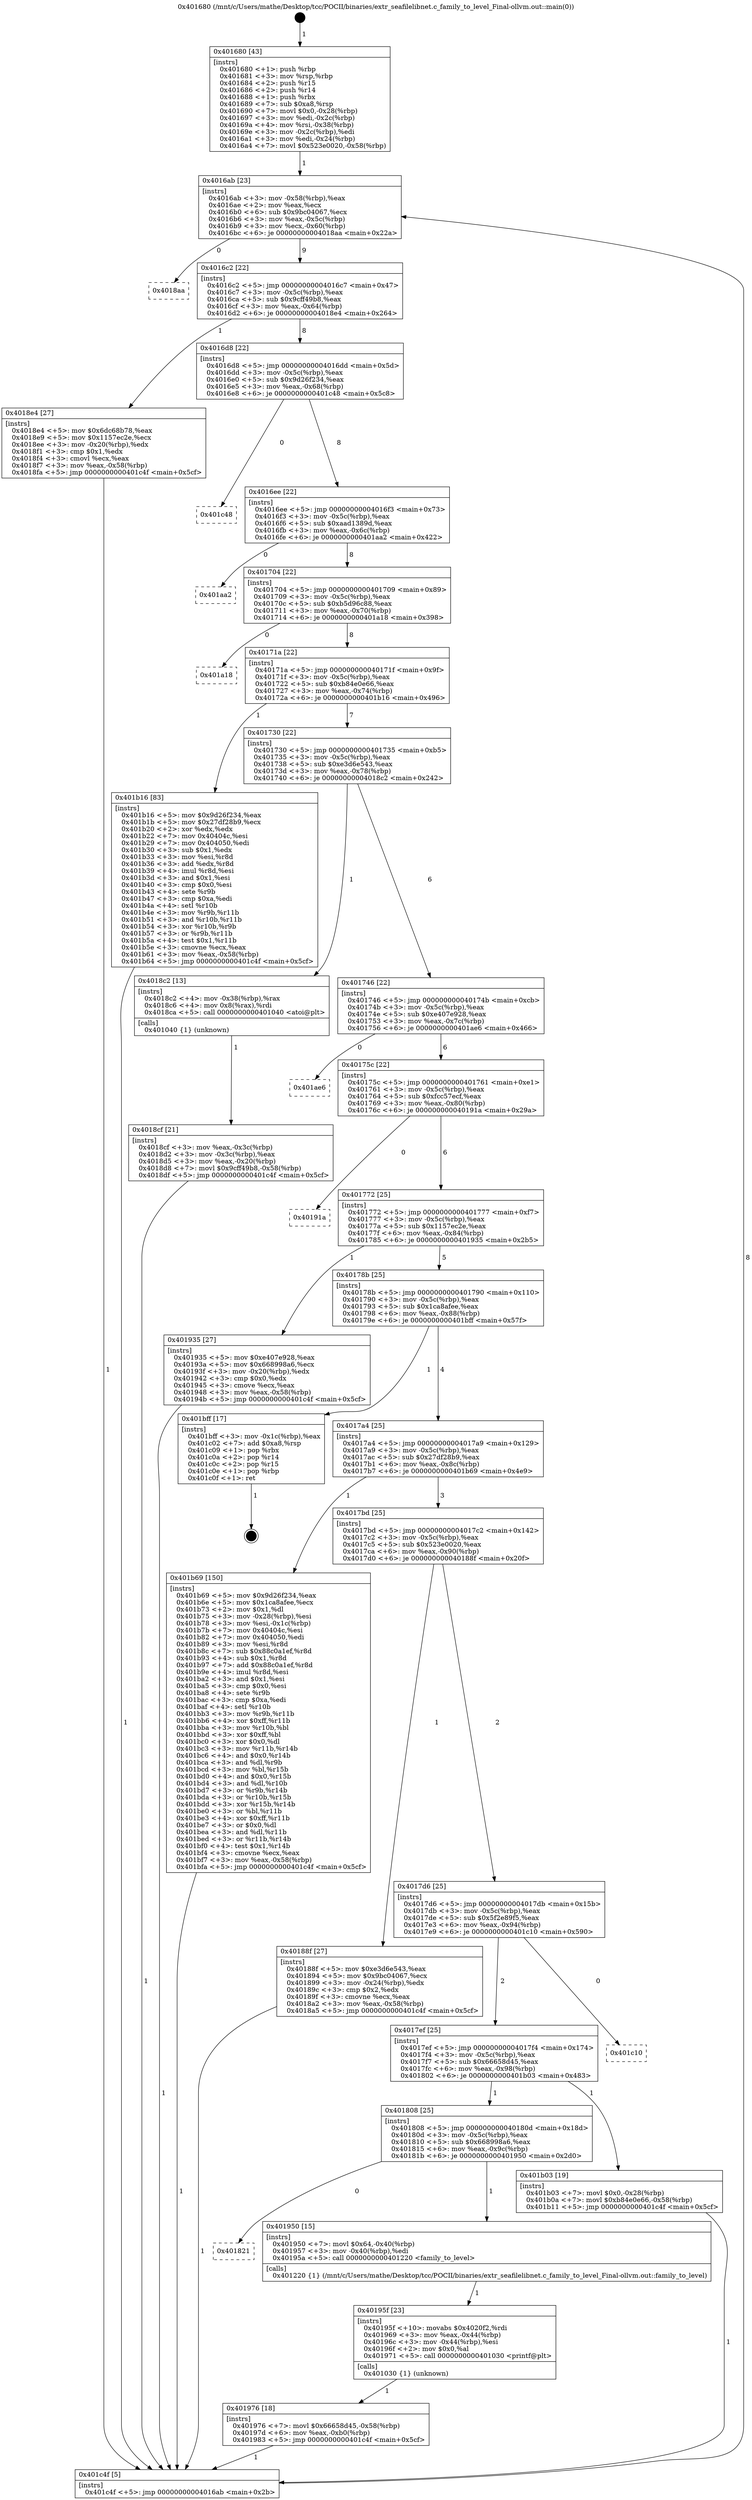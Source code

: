 digraph "0x401680" {
  label = "0x401680 (/mnt/c/Users/mathe/Desktop/tcc/POCII/binaries/extr_seafilelibnet.c_family_to_level_Final-ollvm.out::main(0))"
  labelloc = "t"
  node[shape=record]

  Entry [label="",width=0.3,height=0.3,shape=circle,fillcolor=black,style=filled]
  "0x4016ab" [label="{
     0x4016ab [23]\l
     | [instrs]\l
     &nbsp;&nbsp;0x4016ab \<+3\>: mov -0x58(%rbp),%eax\l
     &nbsp;&nbsp;0x4016ae \<+2\>: mov %eax,%ecx\l
     &nbsp;&nbsp;0x4016b0 \<+6\>: sub $0x9bc04067,%ecx\l
     &nbsp;&nbsp;0x4016b6 \<+3\>: mov %eax,-0x5c(%rbp)\l
     &nbsp;&nbsp;0x4016b9 \<+3\>: mov %ecx,-0x60(%rbp)\l
     &nbsp;&nbsp;0x4016bc \<+6\>: je 00000000004018aa \<main+0x22a\>\l
  }"]
  "0x4018aa" [label="{
     0x4018aa\l
  }", style=dashed]
  "0x4016c2" [label="{
     0x4016c2 [22]\l
     | [instrs]\l
     &nbsp;&nbsp;0x4016c2 \<+5\>: jmp 00000000004016c7 \<main+0x47\>\l
     &nbsp;&nbsp;0x4016c7 \<+3\>: mov -0x5c(%rbp),%eax\l
     &nbsp;&nbsp;0x4016ca \<+5\>: sub $0x9cff49b8,%eax\l
     &nbsp;&nbsp;0x4016cf \<+3\>: mov %eax,-0x64(%rbp)\l
     &nbsp;&nbsp;0x4016d2 \<+6\>: je 00000000004018e4 \<main+0x264\>\l
  }"]
  Exit [label="",width=0.3,height=0.3,shape=circle,fillcolor=black,style=filled,peripheries=2]
  "0x4018e4" [label="{
     0x4018e4 [27]\l
     | [instrs]\l
     &nbsp;&nbsp;0x4018e4 \<+5\>: mov $0x6dc68b78,%eax\l
     &nbsp;&nbsp;0x4018e9 \<+5\>: mov $0x1157ec2e,%ecx\l
     &nbsp;&nbsp;0x4018ee \<+3\>: mov -0x20(%rbp),%edx\l
     &nbsp;&nbsp;0x4018f1 \<+3\>: cmp $0x1,%edx\l
     &nbsp;&nbsp;0x4018f4 \<+3\>: cmovl %ecx,%eax\l
     &nbsp;&nbsp;0x4018f7 \<+3\>: mov %eax,-0x58(%rbp)\l
     &nbsp;&nbsp;0x4018fa \<+5\>: jmp 0000000000401c4f \<main+0x5cf\>\l
  }"]
  "0x4016d8" [label="{
     0x4016d8 [22]\l
     | [instrs]\l
     &nbsp;&nbsp;0x4016d8 \<+5\>: jmp 00000000004016dd \<main+0x5d\>\l
     &nbsp;&nbsp;0x4016dd \<+3\>: mov -0x5c(%rbp),%eax\l
     &nbsp;&nbsp;0x4016e0 \<+5\>: sub $0x9d26f234,%eax\l
     &nbsp;&nbsp;0x4016e5 \<+3\>: mov %eax,-0x68(%rbp)\l
     &nbsp;&nbsp;0x4016e8 \<+6\>: je 0000000000401c48 \<main+0x5c8\>\l
  }"]
  "0x401976" [label="{
     0x401976 [18]\l
     | [instrs]\l
     &nbsp;&nbsp;0x401976 \<+7\>: movl $0x66658d45,-0x58(%rbp)\l
     &nbsp;&nbsp;0x40197d \<+6\>: mov %eax,-0xb0(%rbp)\l
     &nbsp;&nbsp;0x401983 \<+5\>: jmp 0000000000401c4f \<main+0x5cf\>\l
  }"]
  "0x401c48" [label="{
     0x401c48\l
  }", style=dashed]
  "0x4016ee" [label="{
     0x4016ee [22]\l
     | [instrs]\l
     &nbsp;&nbsp;0x4016ee \<+5\>: jmp 00000000004016f3 \<main+0x73\>\l
     &nbsp;&nbsp;0x4016f3 \<+3\>: mov -0x5c(%rbp),%eax\l
     &nbsp;&nbsp;0x4016f6 \<+5\>: sub $0xaad1389d,%eax\l
     &nbsp;&nbsp;0x4016fb \<+3\>: mov %eax,-0x6c(%rbp)\l
     &nbsp;&nbsp;0x4016fe \<+6\>: je 0000000000401aa2 \<main+0x422\>\l
  }"]
  "0x40195f" [label="{
     0x40195f [23]\l
     | [instrs]\l
     &nbsp;&nbsp;0x40195f \<+10\>: movabs $0x4020f2,%rdi\l
     &nbsp;&nbsp;0x401969 \<+3\>: mov %eax,-0x44(%rbp)\l
     &nbsp;&nbsp;0x40196c \<+3\>: mov -0x44(%rbp),%esi\l
     &nbsp;&nbsp;0x40196f \<+2\>: mov $0x0,%al\l
     &nbsp;&nbsp;0x401971 \<+5\>: call 0000000000401030 \<printf@plt\>\l
     | [calls]\l
     &nbsp;&nbsp;0x401030 \{1\} (unknown)\l
  }"]
  "0x401aa2" [label="{
     0x401aa2\l
  }", style=dashed]
  "0x401704" [label="{
     0x401704 [22]\l
     | [instrs]\l
     &nbsp;&nbsp;0x401704 \<+5\>: jmp 0000000000401709 \<main+0x89\>\l
     &nbsp;&nbsp;0x401709 \<+3\>: mov -0x5c(%rbp),%eax\l
     &nbsp;&nbsp;0x40170c \<+5\>: sub $0xb5d96c88,%eax\l
     &nbsp;&nbsp;0x401711 \<+3\>: mov %eax,-0x70(%rbp)\l
     &nbsp;&nbsp;0x401714 \<+6\>: je 0000000000401a18 \<main+0x398\>\l
  }"]
  "0x401821" [label="{
     0x401821\l
  }", style=dashed]
  "0x401a18" [label="{
     0x401a18\l
  }", style=dashed]
  "0x40171a" [label="{
     0x40171a [22]\l
     | [instrs]\l
     &nbsp;&nbsp;0x40171a \<+5\>: jmp 000000000040171f \<main+0x9f\>\l
     &nbsp;&nbsp;0x40171f \<+3\>: mov -0x5c(%rbp),%eax\l
     &nbsp;&nbsp;0x401722 \<+5\>: sub $0xb84e0e66,%eax\l
     &nbsp;&nbsp;0x401727 \<+3\>: mov %eax,-0x74(%rbp)\l
     &nbsp;&nbsp;0x40172a \<+6\>: je 0000000000401b16 \<main+0x496\>\l
  }"]
  "0x401950" [label="{
     0x401950 [15]\l
     | [instrs]\l
     &nbsp;&nbsp;0x401950 \<+7\>: movl $0x64,-0x40(%rbp)\l
     &nbsp;&nbsp;0x401957 \<+3\>: mov -0x40(%rbp),%edi\l
     &nbsp;&nbsp;0x40195a \<+5\>: call 0000000000401220 \<family_to_level\>\l
     | [calls]\l
     &nbsp;&nbsp;0x401220 \{1\} (/mnt/c/Users/mathe/Desktop/tcc/POCII/binaries/extr_seafilelibnet.c_family_to_level_Final-ollvm.out::family_to_level)\l
  }"]
  "0x401b16" [label="{
     0x401b16 [83]\l
     | [instrs]\l
     &nbsp;&nbsp;0x401b16 \<+5\>: mov $0x9d26f234,%eax\l
     &nbsp;&nbsp;0x401b1b \<+5\>: mov $0x27df28b9,%ecx\l
     &nbsp;&nbsp;0x401b20 \<+2\>: xor %edx,%edx\l
     &nbsp;&nbsp;0x401b22 \<+7\>: mov 0x40404c,%esi\l
     &nbsp;&nbsp;0x401b29 \<+7\>: mov 0x404050,%edi\l
     &nbsp;&nbsp;0x401b30 \<+3\>: sub $0x1,%edx\l
     &nbsp;&nbsp;0x401b33 \<+3\>: mov %esi,%r8d\l
     &nbsp;&nbsp;0x401b36 \<+3\>: add %edx,%r8d\l
     &nbsp;&nbsp;0x401b39 \<+4\>: imul %r8d,%esi\l
     &nbsp;&nbsp;0x401b3d \<+3\>: and $0x1,%esi\l
     &nbsp;&nbsp;0x401b40 \<+3\>: cmp $0x0,%esi\l
     &nbsp;&nbsp;0x401b43 \<+4\>: sete %r9b\l
     &nbsp;&nbsp;0x401b47 \<+3\>: cmp $0xa,%edi\l
     &nbsp;&nbsp;0x401b4a \<+4\>: setl %r10b\l
     &nbsp;&nbsp;0x401b4e \<+3\>: mov %r9b,%r11b\l
     &nbsp;&nbsp;0x401b51 \<+3\>: and %r10b,%r11b\l
     &nbsp;&nbsp;0x401b54 \<+3\>: xor %r10b,%r9b\l
     &nbsp;&nbsp;0x401b57 \<+3\>: or %r9b,%r11b\l
     &nbsp;&nbsp;0x401b5a \<+4\>: test $0x1,%r11b\l
     &nbsp;&nbsp;0x401b5e \<+3\>: cmovne %ecx,%eax\l
     &nbsp;&nbsp;0x401b61 \<+3\>: mov %eax,-0x58(%rbp)\l
     &nbsp;&nbsp;0x401b64 \<+5\>: jmp 0000000000401c4f \<main+0x5cf\>\l
  }"]
  "0x401730" [label="{
     0x401730 [22]\l
     | [instrs]\l
     &nbsp;&nbsp;0x401730 \<+5\>: jmp 0000000000401735 \<main+0xb5\>\l
     &nbsp;&nbsp;0x401735 \<+3\>: mov -0x5c(%rbp),%eax\l
     &nbsp;&nbsp;0x401738 \<+5\>: sub $0xe3d6e543,%eax\l
     &nbsp;&nbsp;0x40173d \<+3\>: mov %eax,-0x78(%rbp)\l
     &nbsp;&nbsp;0x401740 \<+6\>: je 00000000004018c2 \<main+0x242\>\l
  }"]
  "0x401808" [label="{
     0x401808 [25]\l
     | [instrs]\l
     &nbsp;&nbsp;0x401808 \<+5\>: jmp 000000000040180d \<main+0x18d\>\l
     &nbsp;&nbsp;0x40180d \<+3\>: mov -0x5c(%rbp),%eax\l
     &nbsp;&nbsp;0x401810 \<+5\>: sub $0x668998a6,%eax\l
     &nbsp;&nbsp;0x401815 \<+6\>: mov %eax,-0x9c(%rbp)\l
     &nbsp;&nbsp;0x40181b \<+6\>: je 0000000000401950 \<main+0x2d0\>\l
  }"]
  "0x4018c2" [label="{
     0x4018c2 [13]\l
     | [instrs]\l
     &nbsp;&nbsp;0x4018c2 \<+4\>: mov -0x38(%rbp),%rax\l
     &nbsp;&nbsp;0x4018c6 \<+4\>: mov 0x8(%rax),%rdi\l
     &nbsp;&nbsp;0x4018ca \<+5\>: call 0000000000401040 \<atoi@plt\>\l
     | [calls]\l
     &nbsp;&nbsp;0x401040 \{1\} (unknown)\l
  }"]
  "0x401746" [label="{
     0x401746 [22]\l
     | [instrs]\l
     &nbsp;&nbsp;0x401746 \<+5\>: jmp 000000000040174b \<main+0xcb\>\l
     &nbsp;&nbsp;0x40174b \<+3\>: mov -0x5c(%rbp),%eax\l
     &nbsp;&nbsp;0x40174e \<+5\>: sub $0xe407e928,%eax\l
     &nbsp;&nbsp;0x401753 \<+3\>: mov %eax,-0x7c(%rbp)\l
     &nbsp;&nbsp;0x401756 \<+6\>: je 0000000000401ae6 \<main+0x466\>\l
  }"]
  "0x401b03" [label="{
     0x401b03 [19]\l
     | [instrs]\l
     &nbsp;&nbsp;0x401b03 \<+7\>: movl $0x0,-0x28(%rbp)\l
     &nbsp;&nbsp;0x401b0a \<+7\>: movl $0xb84e0e66,-0x58(%rbp)\l
     &nbsp;&nbsp;0x401b11 \<+5\>: jmp 0000000000401c4f \<main+0x5cf\>\l
  }"]
  "0x401ae6" [label="{
     0x401ae6\l
  }", style=dashed]
  "0x40175c" [label="{
     0x40175c [22]\l
     | [instrs]\l
     &nbsp;&nbsp;0x40175c \<+5\>: jmp 0000000000401761 \<main+0xe1\>\l
     &nbsp;&nbsp;0x401761 \<+3\>: mov -0x5c(%rbp),%eax\l
     &nbsp;&nbsp;0x401764 \<+5\>: sub $0xfcc57ecf,%eax\l
     &nbsp;&nbsp;0x401769 \<+3\>: mov %eax,-0x80(%rbp)\l
     &nbsp;&nbsp;0x40176c \<+6\>: je 000000000040191a \<main+0x29a\>\l
  }"]
  "0x4017ef" [label="{
     0x4017ef [25]\l
     | [instrs]\l
     &nbsp;&nbsp;0x4017ef \<+5\>: jmp 00000000004017f4 \<main+0x174\>\l
     &nbsp;&nbsp;0x4017f4 \<+3\>: mov -0x5c(%rbp),%eax\l
     &nbsp;&nbsp;0x4017f7 \<+5\>: sub $0x66658d45,%eax\l
     &nbsp;&nbsp;0x4017fc \<+6\>: mov %eax,-0x98(%rbp)\l
     &nbsp;&nbsp;0x401802 \<+6\>: je 0000000000401b03 \<main+0x483\>\l
  }"]
  "0x40191a" [label="{
     0x40191a\l
  }", style=dashed]
  "0x401772" [label="{
     0x401772 [25]\l
     | [instrs]\l
     &nbsp;&nbsp;0x401772 \<+5\>: jmp 0000000000401777 \<main+0xf7\>\l
     &nbsp;&nbsp;0x401777 \<+3\>: mov -0x5c(%rbp),%eax\l
     &nbsp;&nbsp;0x40177a \<+5\>: sub $0x1157ec2e,%eax\l
     &nbsp;&nbsp;0x40177f \<+6\>: mov %eax,-0x84(%rbp)\l
     &nbsp;&nbsp;0x401785 \<+6\>: je 0000000000401935 \<main+0x2b5\>\l
  }"]
  "0x401c10" [label="{
     0x401c10\l
  }", style=dashed]
  "0x401935" [label="{
     0x401935 [27]\l
     | [instrs]\l
     &nbsp;&nbsp;0x401935 \<+5\>: mov $0xe407e928,%eax\l
     &nbsp;&nbsp;0x40193a \<+5\>: mov $0x668998a6,%ecx\l
     &nbsp;&nbsp;0x40193f \<+3\>: mov -0x20(%rbp),%edx\l
     &nbsp;&nbsp;0x401942 \<+3\>: cmp $0x0,%edx\l
     &nbsp;&nbsp;0x401945 \<+3\>: cmove %ecx,%eax\l
     &nbsp;&nbsp;0x401948 \<+3\>: mov %eax,-0x58(%rbp)\l
     &nbsp;&nbsp;0x40194b \<+5\>: jmp 0000000000401c4f \<main+0x5cf\>\l
  }"]
  "0x40178b" [label="{
     0x40178b [25]\l
     | [instrs]\l
     &nbsp;&nbsp;0x40178b \<+5\>: jmp 0000000000401790 \<main+0x110\>\l
     &nbsp;&nbsp;0x401790 \<+3\>: mov -0x5c(%rbp),%eax\l
     &nbsp;&nbsp;0x401793 \<+5\>: sub $0x1ca8afee,%eax\l
     &nbsp;&nbsp;0x401798 \<+6\>: mov %eax,-0x88(%rbp)\l
     &nbsp;&nbsp;0x40179e \<+6\>: je 0000000000401bff \<main+0x57f\>\l
  }"]
  "0x4018cf" [label="{
     0x4018cf [21]\l
     | [instrs]\l
     &nbsp;&nbsp;0x4018cf \<+3\>: mov %eax,-0x3c(%rbp)\l
     &nbsp;&nbsp;0x4018d2 \<+3\>: mov -0x3c(%rbp),%eax\l
     &nbsp;&nbsp;0x4018d5 \<+3\>: mov %eax,-0x20(%rbp)\l
     &nbsp;&nbsp;0x4018d8 \<+7\>: movl $0x9cff49b8,-0x58(%rbp)\l
     &nbsp;&nbsp;0x4018df \<+5\>: jmp 0000000000401c4f \<main+0x5cf\>\l
  }"]
  "0x401bff" [label="{
     0x401bff [17]\l
     | [instrs]\l
     &nbsp;&nbsp;0x401bff \<+3\>: mov -0x1c(%rbp),%eax\l
     &nbsp;&nbsp;0x401c02 \<+7\>: add $0xa8,%rsp\l
     &nbsp;&nbsp;0x401c09 \<+1\>: pop %rbx\l
     &nbsp;&nbsp;0x401c0a \<+2\>: pop %r14\l
     &nbsp;&nbsp;0x401c0c \<+2\>: pop %r15\l
     &nbsp;&nbsp;0x401c0e \<+1\>: pop %rbp\l
     &nbsp;&nbsp;0x401c0f \<+1\>: ret\l
  }"]
  "0x4017a4" [label="{
     0x4017a4 [25]\l
     | [instrs]\l
     &nbsp;&nbsp;0x4017a4 \<+5\>: jmp 00000000004017a9 \<main+0x129\>\l
     &nbsp;&nbsp;0x4017a9 \<+3\>: mov -0x5c(%rbp),%eax\l
     &nbsp;&nbsp;0x4017ac \<+5\>: sub $0x27df28b9,%eax\l
     &nbsp;&nbsp;0x4017b1 \<+6\>: mov %eax,-0x8c(%rbp)\l
     &nbsp;&nbsp;0x4017b7 \<+6\>: je 0000000000401b69 \<main+0x4e9\>\l
  }"]
  "0x401680" [label="{
     0x401680 [43]\l
     | [instrs]\l
     &nbsp;&nbsp;0x401680 \<+1\>: push %rbp\l
     &nbsp;&nbsp;0x401681 \<+3\>: mov %rsp,%rbp\l
     &nbsp;&nbsp;0x401684 \<+2\>: push %r15\l
     &nbsp;&nbsp;0x401686 \<+2\>: push %r14\l
     &nbsp;&nbsp;0x401688 \<+1\>: push %rbx\l
     &nbsp;&nbsp;0x401689 \<+7\>: sub $0xa8,%rsp\l
     &nbsp;&nbsp;0x401690 \<+7\>: movl $0x0,-0x28(%rbp)\l
     &nbsp;&nbsp;0x401697 \<+3\>: mov %edi,-0x2c(%rbp)\l
     &nbsp;&nbsp;0x40169a \<+4\>: mov %rsi,-0x38(%rbp)\l
     &nbsp;&nbsp;0x40169e \<+3\>: mov -0x2c(%rbp),%edi\l
     &nbsp;&nbsp;0x4016a1 \<+3\>: mov %edi,-0x24(%rbp)\l
     &nbsp;&nbsp;0x4016a4 \<+7\>: movl $0x523e0020,-0x58(%rbp)\l
  }"]
  "0x401b69" [label="{
     0x401b69 [150]\l
     | [instrs]\l
     &nbsp;&nbsp;0x401b69 \<+5\>: mov $0x9d26f234,%eax\l
     &nbsp;&nbsp;0x401b6e \<+5\>: mov $0x1ca8afee,%ecx\l
     &nbsp;&nbsp;0x401b73 \<+2\>: mov $0x1,%dl\l
     &nbsp;&nbsp;0x401b75 \<+3\>: mov -0x28(%rbp),%esi\l
     &nbsp;&nbsp;0x401b78 \<+3\>: mov %esi,-0x1c(%rbp)\l
     &nbsp;&nbsp;0x401b7b \<+7\>: mov 0x40404c,%esi\l
     &nbsp;&nbsp;0x401b82 \<+7\>: mov 0x404050,%edi\l
     &nbsp;&nbsp;0x401b89 \<+3\>: mov %esi,%r8d\l
     &nbsp;&nbsp;0x401b8c \<+7\>: sub $0x88c0a1ef,%r8d\l
     &nbsp;&nbsp;0x401b93 \<+4\>: sub $0x1,%r8d\l
     &nbsp;&nbsp;0x401b97 \<+7\>: add $0x88c0a1ef,%r8d\l
     &nbsp;&nbsp;0x401b9e \<+4\>: imul %r8d,%esi\l
     &nbsp;&nbsp;0x401ba2 \<+3\>: and $0x1,%esi\l
     &nbsp;&nbsp;0x401ba5 \<+3\>: cmp $0x0,%esi\l
     &nbsp;&nbsp;0x401ba8 \<+4\>: sete %r9b\l
     &nbsp;&nbsp;0x401bac \<+3\>: cmp $0xa,%edi\l
     &nbsp;&nbsp;0x401baf \<+4\>: setl %r10b\l
     &nbsp;&nbsp;0x401bb3 \<+3\>: mov %r9b,%r11b\l
     &nbsp;&nbsp;0x401bb6 \<+4\>: xor $0xff,%r11b\l
     &nbsp;&nbsp;0x401bba \<+3\>: mov %r10b,%bl\l
     &nbsp;&nbsp;0x401bbd \<+3\>: xor $0xff,%bl\l
     &nbsp;&nbsp;0x401bc0 \<+3\>: xor $0x0,%dl\l
     &nbsp;&nbsp;0x401bc3 \<+3\>: mov %r11b,%r14b\l
     &nbsp;&nbsp;0x401bc6 \<+4\>: and $0x0,%r14b\l
     &nbsp;&nbsp;0x401bca \<+3\>: and %dl,%r9b\l
     &nbsp;&nbsp;0x401bcd \<+3\>: mov %bl,%r15b\l
     &nbsp;&nbsp;0x401bd0 \<+4\>: and $0x0,%r15b\l
     &nbsp;&nbsp;0x401bd4 \<+3\>: and %dl,%r10b\l
     &nbsp;&nbsp;0x401bd7 \<+3\>: or %r9b,%r14b\l
     &nbsp;&nbsp;0x401bda \<+3\>: or %r10b,%r15b\l
     &nbsp;&nbsp;0x401bdd \<+3\>: xor %r15b,%r14b\l
     &nbsp;&nbsp;0x401be0 \<+3\>: or %bl,%r11b\l
     &nbsp;&nbsp;0x401be3 \<+4\>: xor $0xff,%r11b\l
     &nbsp;&nbsp;0x401be7 \<+3\>: or $0x0,%dl\l
     &nbsp;&nbsp;0x401bea \<+3\>: and %dl,%r11b\l
     &nbsp;&nbsp;0x401bed \<+3\>: or %r11b,%r14b\l
     &nbsp;&nbsp;0x401bf0 \<+4\>: test $0x1,%r14b\l
     &nbsp;&nbsp;0x401bf4 \<+3\>: cmovne %ecx,%eax\l
     &nbsp;&nbsp;0x401bf7 \<+3\>: mov %eax,-0x58(%rbp)\l
     &nbsp;&nbsp;0x401bfa \<+5\>: jmp 0000000000401c4f \<main+0x5cf\>\l
  }"]
  "0x4017bd" [label="{
     0x4017bd [25]\l
     | [instrs]\l
     &nbsp;&nbsp;0x4017bd \<+5\>: jmp 00000000004017c2 \<main+0x142\>\l
     &nbsp;&nbsp;0x4017c2 \<+3\>: mov -0x5c(%rbp),%eax\l
     &nbsp;&nbsp;0x4017c5 \<+5\>: sub $0x523e0020,%eax\l
     &nbsp;&nbsp;0x4017ca \<+6\>: mov %eax,-0x90(%rbp)\l
     &nbsp;&nbsp;0x4017d0 \<+6\>: je 000000000040188f \<main+0x20f\>\l
  }"]
  "0x401c4f" [label="{
     0x401c4f [5]\l
     | [instrs]\l
     &nbsp;&nbsp;0x401c4f \<+5\>: jmp 00000000004016ab \<main+0x2b\>\l
  }"]
  "0x40188f" [label="{
     0x40188f [27]\l
     | [instrs]\l
     &nbsp;&nbsp;0x40188f \<+5\>: mov $0xe3d6e543,%eax\l
     &nbsp;&nbsp;0x401894 \<+5\>: mov $0x9bc04067,%ecx\l
     &nbsp;&nbsp;0x401899 \<+3\>: mov -0x24(%rbp),%edx\l
     &nbsp;&nbsp;0x40189c \<+3\>: cmp $0x2,%edx\l
     &nbsp;&nbsp;0x40189f \<+3\>: cmovne %ecx,%eax\l
     &nbsp;&nbsp;0x4018a2 \<+3\>: mov %eax,-0x58(%rbp)\l
     &nbsp;&nbsp;0x4018a5 \<+5\>: jmp 0000000000401c4f \<main+0x5cf\>\l
  }"]
  "0x4017d6" [label="{
     0x4017d6 [25]\l
     | [instrs]\l
     &nbsp;&nbsp;0x4017d6 \<+5\>: jmp 00000000004017db \<main+0x15b\>\l
     &nbsp;&nbsp;0x4017db \<+3\>: mov -0x5c(%rbp),%eax\l
     &nbsp;&nbsp;0x4017de \<+5\>: sub $0x5f2e89f5,%eax\l
     &nbsp;&nbsp;0x4017e3 \<+6\>: mov %eax,-0x94(%rbp)\l
     &nbsp;&nbsp;0x4017e9 \<+6\>: je 0000000000401c10 \<main+0x590\>\l
  }"]
  Entry -> "0x401680" [label=" 1"]
  "0x4016ab" -> "0x4018aa" [label=" 0"]
  "0x4016ab" -> "0x4016c2" [label=" 9"]
  "0x401bff" -> Exit [label=" 1"]
  "0x4016c2" -> "0x4018e4" [label=" 1"]
  "0x4016c2" -> "0x4016d8" [label=" 8"]
  "0x401b69" -> "0x401c4f" [label=" 1"]
  "0x4016d8" -> "0x401c48" [label=" 0"]
  "0x4016d8" -> "0x4016ee" [label=" 8"]
  "0x401b16" -> "0x401c4f" [label=" 1"]
  "0x4016ee" -> "0x401aa2" [label=" 0"]
  "0x4016ee" -> "0x401704" [label=" 8"]
  "0x401b03" -> "0x401c4f" [label=" 1"]
  "0x401704" -> "0x401a18" [label=" 0"]
  "0x401704" -> "0x40171a" [label=" 8"]
  "0x401976" -> "0x401c4f" [label=" 1"]
  "0x40171a" -> "0x401b16" [label=" 1"]
  "0x40171a" -> "0x401730" [label=" 7"]
  "0x40195f" -> "0x401976" [label=" 1"]
  "0x401730" -> "0x4018c2" [label=" 1"]
  "0x401730" -> "0x401746" [label=" 6"]
  "0x401808" -> "0x401821" [label=" 0"]
  "0x401746" -> "0x401ae6" [label=" 0"]
  "0x401746" -> "0x40175c" [label=" 6"]
  "0x401808" -> "0x401950" [label=" 1"]
  "0x40175c" -> "0x40191a" [label=" 0"]
  "0x40175c" -> "0x401772" [label=" 6"]
  "0x4017ef" -> "0x401808" [label=" 1"]
  "0x401772" -> "0x401935" [label=" 1"]
  "0x401772" -> "0x40178b" [label=" 5"]
  "0x4017ef" -> "0x401b03" [label=" 1"]
  "0x40178b" -> "0x401bff" [label=" 1"]
  "0x40178b" -> "0x4017a4" [label=" 4"]
  "0x4017d6" -> "0x4017ef" [label=" 2"]
  "0x4017a4" -> "0x401b69" [label=" 1"]
  "0x4017a4" -> "0x4017bd" [label=" 3"]
  "0x4017d6" -> "0x401c10" [label=" 0"]
  "0x4017bd" -> "0x40188f" [label=" 1"]
  "0x4017bd" -> "0x4017d6" [label=" 2"]
  "0x40188f" -> "0x401c4f" [label=" 1"]
  "0x401680" -> "0x4016ab" [label=" 1"]
  "0x401c4f" -> "0x4016ab" [label=" 8"]
  "0x4018c2" -> "0x4018cf" [label=" 1"]
  "0x4018cf" -> "0x401c4f" [label=" 1"]
  "0x4018e4" -> "0x401c4f" [label=" 1"]
  "0x401935" -> "0x401c4f" [label=" 1"]
  "0x401950" -> "0x40195f" [label=" 1"]
}
